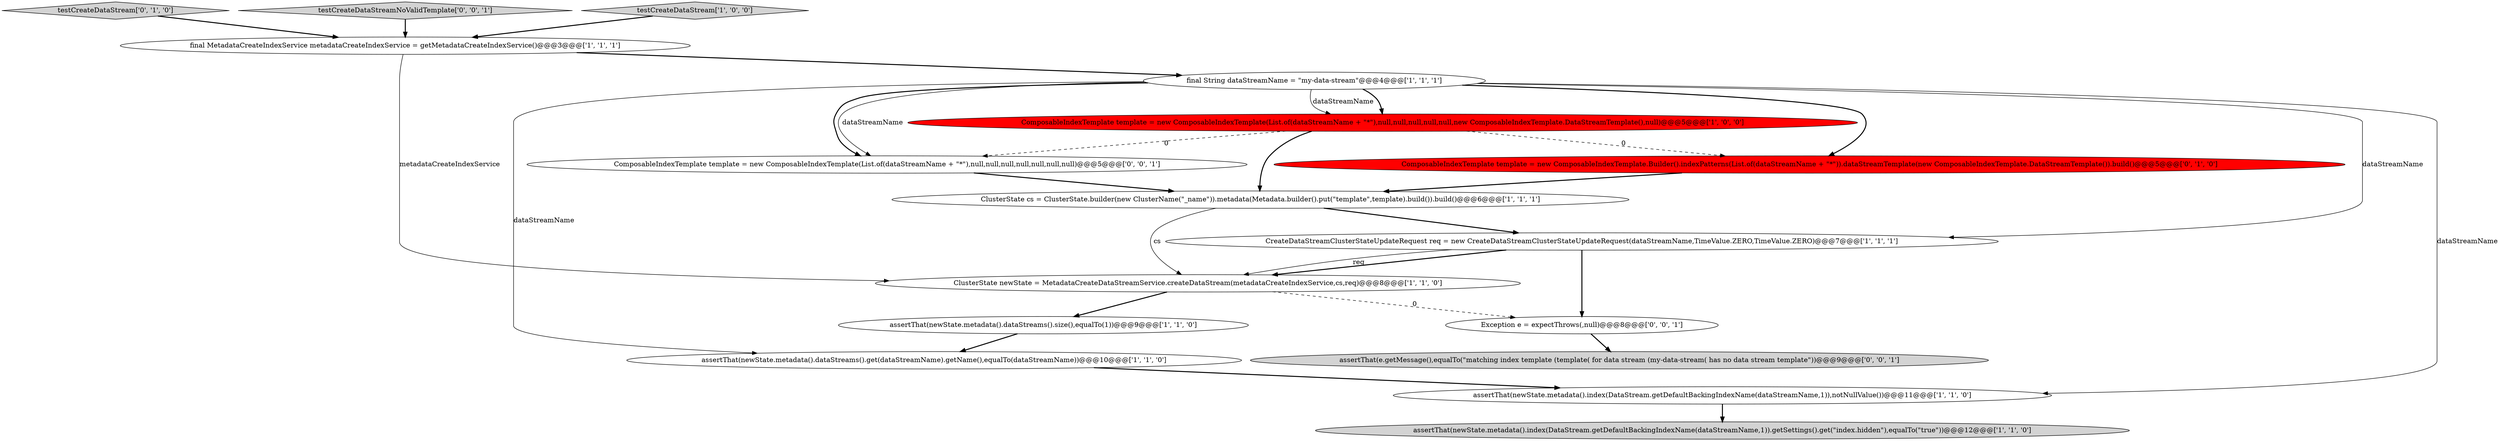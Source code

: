 digraph {
9 [style = filled, label = "final MetadataCreateIndexService metadataCreateIndexService = getMetadataCreateIndexService()@@@3@@@['1', '1', '1']", fillcolor = white, shape = ellipse image = "AAA0AAABBB1BBB"];
7 [style = filled, label = "CreateDataStreamClusterStateUpdateRequest req = new CreateDataStreamClusterStateUpdateRequest(dataStreamName,TimeValue.ZERO,TimeValue.ZERO)@@@7@@@['1', '1', '1']", fillcolor = white, shape = ellipse image = "AAA0AAABBB1BBB"];
8 [style = filled, label = "assertThat(newState.metadata().dataStreams().get(dataStreamName).getName(),equalTo(dataStreamName))@@@10@@@['1', '1', '0']", fillcolor = white, shape = ellipse image = "AAA0AAABBB1BBB"];
11 [style = filled, label = "testCreateDataStream['0', '1', '0']", fillcolor = lightgray, shape = diamond image = "AAA0AAABBB2BBB"];
2 [style = filled, label = "assertThat(newState.metadata().dataStreams().size(),equalTo(1))@@@9@@@['1', '1', '0']", fillcolor = white, shape = ellipse image = "AAA0AAABBB1BBB"];
10 [style = filled, label = "ClusterState newState = MetadataCreateDataStreamService.createDataStream(metadataCreateIndexService,cs,req)@@@8@@@['1', '1', '0']", fillcolor = white, shape = ellipse image = "AAA0AAABBB1BBB"];
1 [style = filled, label = "ClusterState cs = ClusterState.builder(new ClusterName(\"_name\")).metadata(Metadata.builder().put(\"template\",template).build()).build()@@@6@@@['1', '1', '1']", fillcolor = white, shape = ellipse image = "AAA0AAABBB1BBB"];
0 [style = filled, label = "ComposableIndexTemplate template = new ComposableIndexTemplate(List.of(dataStreamName + \"*\"),null,null,null,null,null,new ComposableIndexTemplate.DataStreamTemplate(),null)@@@5@@@['1', '0', '0']", fillcolor = red, shape = ellipse image = "AAA1AAABBB1BBB"];
4 [style = filled, label = "assertThat(newState.metadata().index(DataStream.getDefaultBackingIndexName(dataStreamName,1)).getSettings().get(\"index.hidden\"),equalTo(\"true\"))@@@12@@@['1', '1', '0']", fillcolor = lightgray, shape = ellipse image = "AAA0AAABBB1BBB"];
3 [style = filled, label = "assertThat(newState.metadata().index(DataStream.getDefaultBackingIndexName(dataStreamName,1)),notNullValue())@@@11@@@['1', '1', '0']", fillcolor = white, shape = ellipse image = "AAA0AAABBB1BBB"];
6 [style = filled, label = "final String dataStreamName = \"my-data-stream\"@@@4@@@['1', '1', '1']", fillcolor = white, shape = ellipse image = "AAA0AAABBB1BBB"];
12 [style = filled, label = "ComposableIndexTemplate template = new ComposableIndexTemplate.Builder().indexPatterns(List.of(dataStreamName + \"*\")).dataStreamTemplate(new ComposableIndexTemplate.DataStreamTemplate()).build()@@@5@@@['0', '1', '0']", fillcolor = red, shape = ellipse image = "AAA1AAABBB2BBB"];
16 [style = filled, label = "testCreateDataStreamNoValidTemplate['0', '0', '1']", fillcolor = lightgray, shape = diamond image = "AAA0AAABBB3BBB"];
15 [style = filled, label = "assertThat(e.getMessage(),equalTo(\"matching index template (template( for data stream (my-data-stream( has no data stream template\"))@@@9@@@['0', '0', '1']", fillcolor = lightgray, shape = ellipse image = "AAA0AAABBB3BBB"];
13 [style = filled, label = "Exception e = expectThrows(,null)@@@8@@@['0', '0', '1']", fillcolor = white, shape = ellipse image = "AAA0AAABBB3BBB"];
14 [style = filled, label = "ComposableIndexTemplate template = new ComposableIndexTemplate(List.of(dataStreamName + \"*\"),null,null,null,null,null,null,null)@@@5@@@['0', '0', '1']", fillcolor = white, shape = ellipse image = "AAA0AAABBB3BBB"];
5 [style = filled, label = "testCreateDataStream['1', '0', '0']", fillcolor = lightgray, shape = diamond image = "AAA0AAABBB1BBB"];
7->13 [style = bold, label=""];
5->9 [style = bold, label=""];
7->10 [style = bold, label=""];
6->14 [style = solid, label="dataStreamName"];
8->3 [style = bold, label=""];
6->0 [style = bold, label=""];
6->8 [style = solid, label="dataStreamName"];
0->12 [style = dashed, label="0"];
10->13 [style = dashed, label="0"];
11->9 [style = bold, label=""];
12->1 [style = bold, label=""];
1->7 [style = bold, label=""];
3->4 [style = bold, label=""];
14->1 [style = bold, label=""];
9->6 [style = bold, label=""];
6->14 [style = bold, label=""];
0->14 [style = dashed, label="0"];
6->7 [style = solid, label="dataStreamName"];
7->10 [style = solid, label="req"];
0->1 [style = bold, label=""];
9->10 [style = solid, label="metadataCreateIndexService"];
6->3 [style = solid, label="dataStreamName"];
10->2 [style = bold, label=""];
13->15 [style = bold, label=""];
6->0 [style = solid, label="dataStreamName"];
16->9 [style = bold, label=""];
1->10 [style = solid, label="cs"];
2->8 [style = bold, label=""];
6->12 [style = bold, label=""];
}
